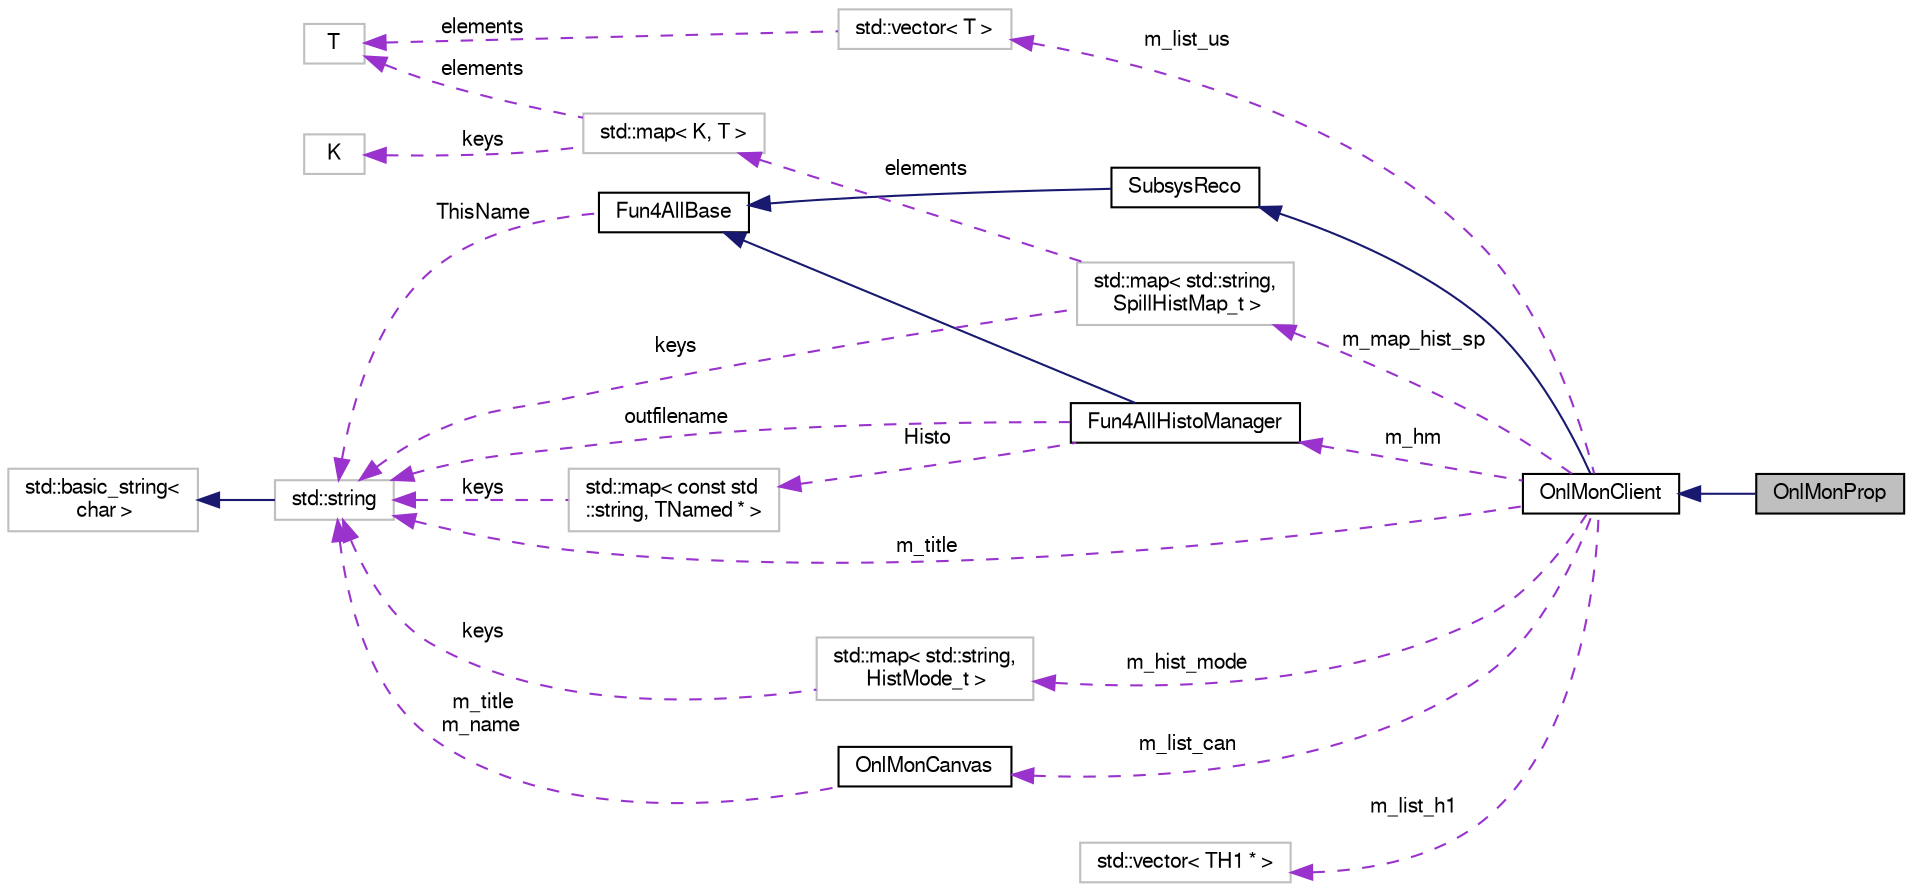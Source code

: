 digraph "OnlMonProp"
{
  bgcolor="transparent";
  edge [fontname="FreeSans",fontsize="10",labelfontname="FreeSans",labelfontsize="10"];
  node [fontname="FreeSans",fontsize="10",shape=record];
  rankdir="LR";
  Node1 [label="OnlMonProp",height=0.2,width=0.4,color="black", fillcolor="grey75", style="filled" fontcolor="black"];
  Node2 -> Node1 [dir="back",color="midnightblue",fontsize="10",style="solid",fontname="FreeSans"];
  Node2 [label="OnlMonClient",height=0.2,width=0.4,color="black",URL="$d9/d62/classOnlMonClient.html",tooltip="Base class for the OnlMon subsystem module. "];
  Node3 -> Node2 [dir="back",color="midnightblue",fontsize="10",style="solid",fontname="FreeSans"];
  Node3 [label="SubsysReco",height=0.2,width=0.4,color="black",URL="$d0/d32/classSubsysReco.html"];
  Node4 -> Node3 [dir="back",color="midnightblue",fontsize="10",style="solid",fontname="FreeSans"];
  Node4 [label="Fun4AllBase",height=0.2,width=0.4,color="black",URL="$d5/dec/classFun4AllBase.html"];
  Node5 -> Node4 [dir="back",color="darkorchid3",fontsize="10",style="dashed",label=" ThisName" ,fontname="FreeSans"];
  Node5 [label="std::string",height=0.2,width=0.4,color="grey75",tooltip="STL class. "];
  Node6 -> Node5 [dir="back",color="midnightblue",fontsize="10",style="solid",fontname="FreeSans"];
  Node6 [label="std::basic_string\<\l char \>",height=0.2,width=0.4,color="grey75",tooltip="STL class. "];
  Node7 -> Node2 [dir="back",color="darkorchid3",fontsize="10",style="dashed",label=" m_list_h1" ,fontname="FreeSans"];
  Node7 [label="std::vector\< TH1 * \>",height=0.2,width=0.4,color="grey75"];
  Node8 -> Node2 [dir="back",color="darkorchid3",fontsize="10",style="dashed",label=" m_hist_mode" ,fontname="FreeSans"];
  Node8 [label="std::map\< std::string,\l HistMode_t \>",height=0.2,width=0.4,color="grey75"];
  Node5 -> Node8 [dir="back",color="darkorchid3",fontsize="10",style="dashed",label=" keys" ,fontname="FreeSans"];
  Node9 -> Node2 [dir="back",color="darkorchid3",fontsize="10",style="dashed",label=" m_list_can" ,fontname="FreeSans"];
  Node9 [label="OnlMonCanvas",height=0.2,width=0.4,color="black",URL="$df/ddc/classOnlMonCanvas.html"];
  Node5 -> Node9 [dir="back",color="darkorchid3",fontsize="10",style="dashed",label=" m_title\nm_name" ,fontname="FreeSans"];
  Node10 -> Node2 [dir="back",color="darkorchid3",fontsize="10",style="dashed",label=" m_map_hist_sp" ,fontname="FreeSans"];
  Node10 [label="std::map\< std::string,\l SpillHistMap_t \>",height=0.2,width=0.4,color="grey75"];
  Node11 -> Node10 [dir="back",color="darkorchid3",fontsize="10",style="dashed",label=" elements" ,fontname="FreeSans"];
  Node11 [label="std::map\< K, T \>",height=0.2,width=0.4,color="grey75",tooltip="STL class. "];
  Node12 -> Node11 [dir="back",color="darkorchid3",fontsize="10",style="dashed",label=" keys" ,fontname="FreeSans"];
  Node12 [label="K",height=0.2,width=0.4,color="grey75"];
  Node13 -> Node11 [dir="back",color="darkorchid3",fontsize="10",style="dashed",label=" elements" ,fontname="FreeSans"];
  Node13 [label="T",height=0.2,width=0.4,color="grey75"];
  Node5 -> Node10 [dir="back",color="darkorchid3",fontsize="10",style="dashed",label=" keys" ,fontname="FreeSans"];
  Node5 -> Node2 [dir="back",color="darkorchid3",fontsize="10",style="dashed",label=" m_title" ,fontname="FreeSans"];
  Node14 -> Node2 [dir="back",color="darkorchid3",fontsize="10",style="dashed",label=" m_list_us" ,fontname="FreeSans"];
  Node14 [label="std::vector\< T \>",height=0.2,width=0.4,color="grey75",tooltip="STL class. "];
  Node13 -> Node14 [dir="back",color="darkorchid3",fontsize="10",style="dashed",label=" elements" ,fontname="FreeSans"];
  Node15 -> Node2 [dir="back",color="darkorchid3",fontsize="10",style="dashed",label=" m_hm" ,fontname="FreeSans"];
  Node15 [label="Fun4AllHistoManager",height=0.2,width=0.4,color="black",URL="$d3/d96/classFun4AllHistoManager.html"];
  Node4 -> Node15 [dir="back",color="midnightblue",fontsize="10",style="solid",fontname="FreeSans"];
  Node5 -> Node15 [dir="back",color="darkorchid3",fontsize="10",style="dashed",label=" outfilename" ,fontname="FreeSans"];
  Node16 -> Node15 [dir="back",color="darkorchid3",fontsize="10",style="dashed",label=" Histo" ,fontname="FreeSans"];
  Node16 [label="std::map\< const std\l::string, TNamed * \>",height=0.2,width=0.4,color="grey75"];
  Node5 -> Node16 [dir="back",color="darkorchid3",fontsize="10",style="dashed",label=" keys" ,fontname="FreeSans"];
}
